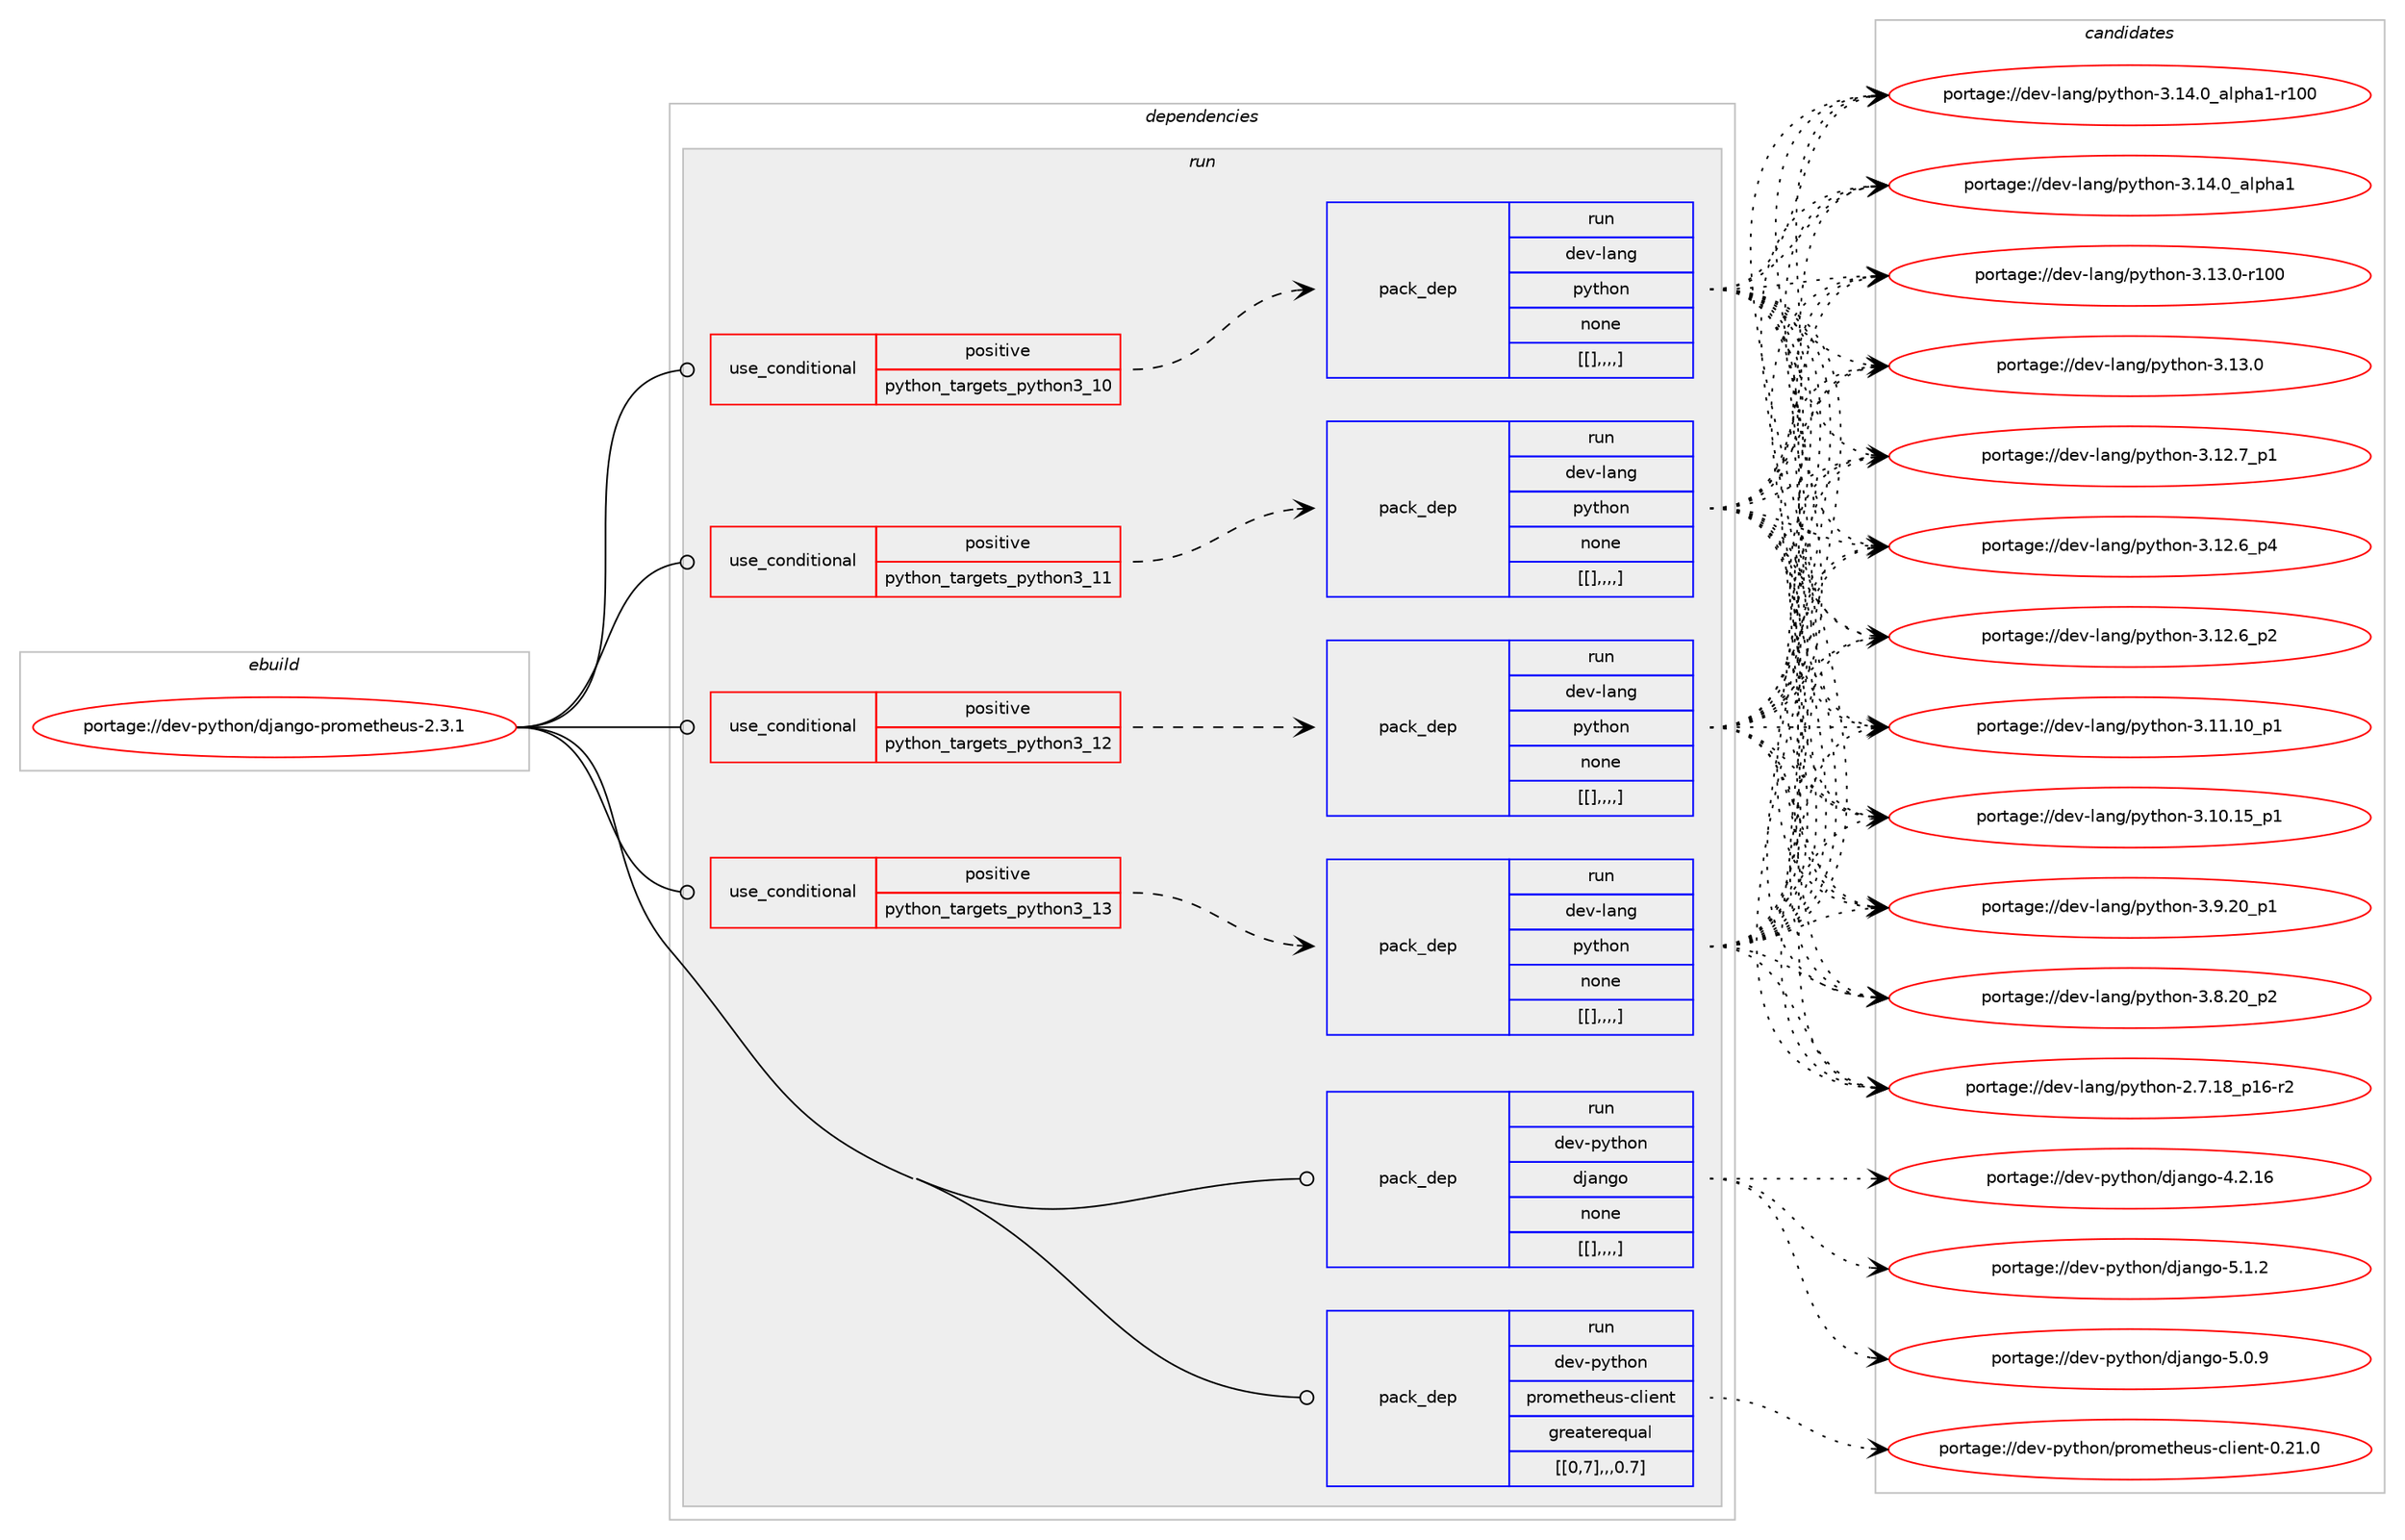 digraph prolog {

# *************
# Graph options
# *************

newrank=true;
concentrate=true;
compound=true;
graph [rankdir=LR,fontname=Helvetica,fontsize=10,ranksep=1.5];#, ranksep=2.5, nodesep=0.2];
edge  [arrowhead=vee];
node  [fontname=Helvetica,fontsize=10];

# **********
# The ebuild
# **********

subgraph cluster_leftcol {
color=gray;
label=<<i>ebuild</i>>;
id [label="portage://dev-python/django-prometheus-2.3.1", color=red, width=4, href="../dev-python/django-prometheus-2.3.1.svg"];
}

# ****************
# The dependencies
# ****************

subgraph cluster_midcol {
color=gray;
label=<<i>dependencies</i>>;
subgraph cluster_compile {
fillcolor="#eeeeee";
style=filled;
label=<<i>compile</i>>;
}
subgraph cluster_compileandrun {
fillcolor="#eeeeee";
style=filled;
label=<<i>compile and run</i>>;
}
subgraph cluster_run {
fillcolor="#eeeeee";
style=filled;
label=<<i>run</i>>;
subgraph cond34589 {
dependency150968 [label=<<TABLE BORDER="0" CELLBORDER="1" CELLSPACING="0" CELLPADDING="4"><TR><TD ROWSPAN="3" CELLPADDING="10">use_conditional</TD></TR><TR><TD>positive</TD></TR><TR><TD>python_targets_python3_10</TD></TR></TABLE>>, shape=none, color=red];
subgraph pack115065 {
dependency150970 [label=<<TABLE BORDER="0" CELLBORDER="1" CELLSPACING="0" CELLPADDING="4" WIDTH="220"><TR><TD ROWSPAN="6" CELLPADDING="30">pack_dep</TD></TR><TR><TD WIDTH="110">run</TD></TR><TR><TD>dev-lang</TD></TR><TR><TD>python</TD></TR><TR><TD>none</TD></TR><TR><TD>[[],,,,]</TD></TR></TABLE>>, shape=none, color=blue];
}
dependency150968:e -> dependency150970:w [weight=20,style="dashed",arrowhead="vee"];
}
id:e -> dependency150968:w [weight=20,style="solid",arrowhead="odot"];
subgraph cond34617 {
dependency151088 [label=<<TABLE BORDER="0" CELLBORDER="1" CELLSPACING="0" CELLPADDING="4"><TR><TD ROWSPAN="3" CELLPADDING="10">use_conditional</TD></TR><TR><TD>positive</TD></TR><TR><TD>python_targets_python3_11</TD></TR></TABLE>>, shape=none, color=red];
subgraph pack115137 {
dependency151093 [label=<<TABLE BORDER="0" CELLBORDER="1" CELLSPACING="0" CELLPADDING="4" WIDTH="220"><TR><TD ROWSPAN="6" CELLPADDING="30">pack_dep</TD></TR><TR><TD WIDTH="110">run</TD></TR><TR><TD>dev-lang</TD></TR><TR><TD>python</TD></TR><TR><TD>none</TD></TR><TR><TD>[[],,,,]</TD></TR></TABLE>>, shape=none, color=blue];
}
dependency151088:e -> dependency151093:w [weight=20,style="dashed",arrowhead="vee"];
}
id:e -> dependency151088:w [weight=20,style="solid",arrowhead="odot"];
subgraph cond34648 {
dependency151115 [label=<<TABLE BORDER="0" CELLBORDER="1" CELLSPACING="0" CELLPADDING="4"><TR><TD ROWSPAN="3" CELLPADDING="10">use_conditional</TD></TR><TR><TD>positive</TD></TR><TR><TD>python_targets_python3_12</TD></TR></TABLE>>, shape=none, color=red];
subgraph pack115151 {
dependency151118 [label=<<TABLE BORDER="0" CELLBORDER="1" CELLSPACING="0" CELLPADDING="4" WIDTH="220"><TR><TD ROWSPAN="6" CELLPADDING="30">pack_dep</TD></TR><TR><TD WIDTH="110">run</TD></TR><TR><TD>dev-lang</TD></TR><TR><TD>python</TD></TR><TR><TD>none</TD></TR><TR><TD>[[],,,,]</TD></TR></TABLE>>, shape=none, color=blue];
}
dependency151115:e -> dependency151118:w [weight=20,style="dashed",arrowhead="vee"];
}
id:e -> dependency151115:w [weight=20,style="solid",arrowhead="odot"];
subgraph cond34664 {
dependency151148 [label=<<TABLE BORDER="0" CELLBORDER="1" CELLSPACING="0" CELLPADDING="4"><TR><TD ROWSPAN="3" CELLPADDING="10">use_conditional</TD></TR><TR><TD>positive</TD></TR><TR><TD>python_targets_python3_13</TD></TR></TABLE>>, shape=none, color=red];
subgraph pack115169 {
dependency151151 [label=<<TABLE BORDER="0" CELLBORDER="1" CELLSPACING="0" CELLPADDING="4" WIDTH="220"><TR><TD ROWSPAN="6" CELLPADDING="30">pack_dep</TD></TR><TR><TD WIDTH="110">run</TD></TR><TR><TD>dev-lang</TD></TR><TR><TD>python</TD></TR><TR><TD>none</TD></TR><TR><TD>[[],,,,]</TD></TR></TABLE>>, shape=none, color=blue];
}
dependency151148:e -> dependency151151:w [weight=20,style="dashed",arrowhead="vee"];
}
id:e -> dependency151148:w [weight=20,style="solid",arrowhead="odot"];
subgraph pack115172 {
dependency151158 [label=<<TABLE BORDER="0" CELLBORDER="1" CELLSPACING="0" CELLPADDING="4" WIDTH="220"><TR><TD ROWSPAN="6" CELLPADDING="30">pack_dep</TD></TR><TR><TD WIDTH="110">run</TD></TR><TR><TD>dev-python</TD></TR><TR><TD>django</TD></TR><TR><TD>none</TD></TR><TR><TD>[[],,,,]</TD></TR></TABLE>>, shape=none, color=blue];
}
id:e -> dependency151158:w [weight=20,style="solid",arrowhead="odot"];
subgraph pack115203 {
dependency151203 [label=<<TABLE BORDER="0" CELLBORDER="1" CELLSPACING="0" CELLPADDING="4" WIDTH="220"><TR><TD ROWSPAN="6" CELLPADDING="30">pack_dep</TD></TR><TR><TD WIDTH="110">run</TD></TR><TR><TD>dev-python</TD></TR><TR><TD>prometheus-client</TD></TR><TR><TD>greaterequal</TD></TR><TR><TD>[[0,7],,,0.7]</TD></TR></TABLE>>, shape=none, color=blue];
}
id:e -> dependency151203:w [weight=20,style="solid",arrowhead="odot"];
}
}

# **************
# The candidates
# **************

subgraph cluster_choices {
rank=same;
color=gray;
label=<<i>candidates</i>>;

subgraph choice115012 {
color=black;
nodesep=1;
choice100101118451089711010347112121116104111110455146495246489597108112104974945114494848 [label="portage://dev-lang/python-3.14.0_alpha1-r100", color=red, width=4,href="../dev-lang/python-3.14.0_alpha1-r100.svg"];
choice1001011184510897110103471121211161041111104551464952464895971081121049749 [label="portage://dev-lang/python-3.14.0_alpha1", color=red, width=4,href="../dev-lang/python-3.14.0_alpha1.svg"];
choice1001011184510897110103471121211161041111104551464951464845114494848 [label="portage://dev-lang/python-3.13.0-r100", color=red, width=4,href="../dev-lang/python-3.13.0-r100.svg"];
choice10010111845108971101034711212111610411111045514649514648 [label="portage://dev-lang/python-3.13.0", color=red, width=4,href="../dev-lang/python-3.13.0.svg"];
choice100101118451089711010347112121116104111110455146495046559511249 [label="portage://dev-lang/python-3.12.7_p1", color=red, width=4,href="../dev-lang/python-3.12.7_p1.svg"];
choice100101118451089711010347112121116104111110455146495046549511252 [label="portage://dev-lang/python-3.12.6_p4", color=red, width=4,href="../dev-lang/python-3.12.6_p4.svg"];
choice100101118451089711010347112121116104111110455146495046549511250 [label="portage://dev-lang/python-3.12.6_p2", color=red, width=4,href="../dev-lang/python-3.12.6_p2.svg"];
choice10010111845108971101034711212111610411111045514649494649489511249 [label="portage://dev-lang/python-3.11.10_p1", color=red, width=4,href="../dev-lang/python-3.11.10_p1.svg"];
choice10010111845108971101034711212111610411111045514649484649539511249 [label="portage://dev-lang/python-3.10.15_p1", color=red, width=4,href="../dev-lang/python-3.10.15_p1.svg"];
choice100101118451089711010347112121116104111110455146574650489511249 [label="portage://dev-lang/python-3.9.20_p1", color=red, width=4,href="../dev-lang/python-3.9.20_p1.svg"];
choice100101118451089711010347112121116104111110455146564650489511250 [label="portage://dev-lang/python-3.8.20_p2", color=red, width=4,href="../dev-lang/python-3.8.20_p2.svg"];
choice100101118451089711010347112121116104111110455046554649569511249544511450 [label="portage://dev-lang/python-2.7.18_p16-r2", color=red, width=4,href="../dev-lang/python-2.7.18_p16-r2.svg"];
dependency150970:e -> choice100101118451089711010347112121116104111110455146495246489597108112104974945114494848:w [style=dotted,weight="100"];
dependency150970:e -> choice1001011184510897110103471121211161041111104551464952464895971081121049749:w [style=dotted,weight="100"];
dependency150970:e -> choice1001011184510897110103471121211161041111104551464951464845114494848:w [style=dotted,weight="100"];
dependency150970:e -> choice10010111845108971101034711212111610411111045514649514648:w [style=dotted,weight="100"];
dependency150970:e -> choice100101118451089711010347112121116104111110455146495046559511249:w [style=dotted,weight="100"];
dependency150970:e -> choice100101118451089711010347112121116104111110455146495046549511252:w [style=dotted,weight="100"];
dependency150970:e -> choice100101118451089711010347112121116104111110455146495046549511250:w [style=dotted,weight="100"];
dependency150970:e -> choice10010111845108971101034711212111610411111045514649494649489511249:w [style=dotted,weight="100"];
dependency150970:e -> choice10010111845108971101034711212111610411111045514649484649539511249:w [style=dotted,weight="100"];
dependency150970:e -> choice100101118451089711010347112121116104111110455146574650489511249:w [style=dotted,weight="100"];
dependency150970:e -> choice100101118451089711010347112121116104111110455146564650489511250:w [style=dotted,weight="100"];
dependency150970:e -> choice100101118451089711010347112121116104111110455046554649569511249544511450:w [style=dotted,weight="100"];
}
subgraph choice115018 {
color=black;
nodesep=1;
choice100101118451089711010347112121116104111110455146495246489597108112104974945114494848 [label="portage://dev-lang/python-3.14.0_alpha1-r100", color=red, width=4,href="../dev-lang/python-3.14.0_alpha1-r100.svg"];
choice1001011184510897110103471121211161041111104551464952464895971081121049749 [label="portage://dev-lang/python-3.14.0_alpha1", color=red, width=4,href="../dev-lang/python-3.14.0_alpha1.svg"];
choice1001011184510897110103471121211161041111104551464951464845114494848 [label="portage://dev-lang/python-3.13.0-r100", color=red, width=4,href="../dev-lang/python-3.13.0-r100.svg"];
choice10010111845108971101034711212111610411111045514649514648 [label="portage://dev-lang/python-3.13.0", color=red, width=4,href="../dev-lang/python-3.13.0.svg"];
choice100101118451089711010347112121116104111110455146495046559511249 [label="portage://dev-lang/python-3.12.7_p1", color=red, width=4,href="../dev-lang/python-3.12.7_p1.svg"];
choice100101118451089711010347112121116104111110455146495046549511252 [label="portage://dev-lang/python-3.12.6_p4", color=red, width=4,href="../dev-lang/python-3.12.6_p4.svg"];
choice100101118451089711010347112121116104111110455146495046549511250 [label="portage://dev-lang/python-3.12.6_p2", color=red, width=4,href="../dev-lang/python-3.12.6_p2.svg"];
choice10010111845108971101034711212111610411111045514649494649489511249 [label="portage://dev-lang/python-3.11.10_p1", color=red, width=4,href="../dev-lang/python-3.11.10_p1.svg"];
choice10010111845108971101034711212111610411111045514649484649539511249 [label="portage://dev-lang/python-3.10.15_p1", color=red, width=4,href="../dev-lang/python-3.10.15_p1.svg"];
choice100101118451089711010347112121116104111110455146574650489511249 [label="portage://dev-lang/python-3.9.20_p1", color=red, width=4,href="../dev-lang/python-3.9.20_p1.svg"];
choice100101118451089711010347112121116104111110455146564650489511250 [label="portage://dev-lang/python-3.8.20_p2", color=red, width=4,href="../dev-lang/python-3.8.20_p2.svg"];
choice100101118451089711010347112121116104111110455046554649569511249544511450 [label="portage://dev-lang/python-2.7.18_p16-r2", color=red, width=4,href="../dev-lang/python-2.7.18_p16-r2.svg"];
dependency151093:e -> choice100101118451089711010347112121116104111110455146495246489597108112104974945114494848:w [style=dotted,weight="100"];
dependency151093:e -> choice1001011184510897110103471121211161041111104551464952464895971081121049749:w [style=dotted,weight="100"];
dependency151093:e -> choice1001011184510897110103471121211161041111104551464951464845114494848:w [style=dotted,weight="100"];
dependency151093:e -> choice10010111845108971101034711212111610411111045514649514648:w [style=dotted,weight="100"];
dependency151093:e -> choice100101118451089711010347112121116104111110455146495046559511249:w [style=dotted,weight="100"];
dependency151093:e -> choice100101118451089711010347112121116104111110455146495046549511252:w [style=dotted,weight="100"];
dependency151093:e -> choice100101118451089711010347112121116104111110455146495046549511250:w [style=dotted,weight="100"];
dependency151093:e -> choice10010111845108971101034711212111610411111045514649494649489511249:w [style=dotted,weight="100"];
dependency151093:e -> choice10010111845108971101034711212111610411111045514649484649539511249:w [style=dotted,weight="100"];
dependency151093:e -> choice100101118451089711010347112121116104111110455146574650489511249:w [style=dotted,weight="100"];
dependency151093:e -> choice100101118451089711010347112121116104111110455146564650489511250:w [style=dotted,weight="100"];
dependency151093:e -> choice100101118451089711010347112121116104111110455046554649569511249544511450:w [style=dotted,weight="100"];
}
subgraph choice115031 {
color=black;
nodesep=1;
choice100101118451089711010347112121116104111110455146495246489597108112104974945114494848 [label="portage://dev-lang/python-3.14.0_alpha1-r100", color=red, width=4,href="../dev-lang/python-3.14.0_alpha1-r100.svg"];
choice1001011184510897110103471121211161041111104551464952464895971081121049749 [label="portage://dev-lang/python-3.14.0_alpha1", color=red, width=4,href="../dev-lang/python-3.14.0_alpha1.svg"];
choice1001011184510897110103471121211161041111104551464951464845114494848 [label="portage://dev-lang/python-3.13.0-r100", color=red, width=4,href="../dev-lang/python-3.13.0-r100.svg"];
choice10010111845108971101034711212111610411111045514649514648 [label="portage://dev-lang/python-3.13.0", color=red, width=4,href="../dev-lang/python-3.13.0.svg"];
choice100101118451089711010347112121116104111110455146495046559511249 [label="portage://dev-lang/python-3.12.7_p1", color=red, width=4,href="../dev-lang/python-3.12.7_p1.svg"];
choice100101118451089711010347112121116104111110455146495046549511252 [label="portage://dev-lang/python-3.12.6_p4", color=red, width=4,href="../dev-lang/python-3.12.6_p4.svg"];
choice100101118451089711010347112121116104111110455146495046549511250 [label="portage://dev-lang/python-3.12.6_p2", color=red, width=4,href="../dev-lang/python-3.12.6_p2.svg"];
choice10010111845108971101034711212111610411111045514649494649489511249 [label="portage://dev-lang/python-3.11.10_p1", color=red, width=4,href="../dev-lang/python-3.11.10_p1.svg"];
choice10010111845108971101034711212111610411111045514649484649539511249 [label="portage://dev-lang/python-3.10.15_p1", color=red, width=4,href="../dev-lang/python-3.10.15_p1.svg"];
choice100101118451089711010347112121116104111110455146574650489511249 [label="portage://dev-lang/python-3.9.20_p1", color=red, width=4,href="../dev-lang/python-3.9.20_p1.svg"];
choice100101118451089711010347112121116104111110455146564650489511250 [label="portage://dev-lang/python-3.8.20_p2", color=red, width=4,href="../dev-lang/python-3.8.20_p2.svg"];
choice100101118451089711010347112121116104111110455046554649569511249544511450 [label="portage://dev-lang/python-2.7.18_p16-r2", color=red, width=4,href="../dev-lang/python-2.7.18_p16-r2.svg"];
dependency151118:e -> choice100101118451089711010347112121116104111110455146495246489597108112104974945114494848:w [style=dotted,weight="100"];
dependency151118:e -> choice1001011184510897110103471121211161041111104551464952464895971081121049749:w [style=dotted,weight="100"];
dependency151118:e -> choice1001011184510897110103471121211161041111104551464951464845114494848:w [style=dotted,weight="100"];
dependency151118:e -> choice10010111845108971101034711212111610411111045514649514648:w [style=dotted,weight="100"];
dependency151118:e -> choice100101118451089711010347112121116104111110455146495046559511249:w [style=dotted,weight="100"];
dependency151118:e -> choice100101118451089711010347112121116104111110455146495046549511252:w [style=dotted,weight="100"];
dependency151118:e -> choice100101118451089711010347112121116104111110455146495046549511250:w [style=dotted,weight="100"];
dependency151118:e -> choice10010111845108971101034711212111610411111045514649494649489511249:w [style=dotted,weight="100"];
dependency151118:e -> choice10010111845108971101034711212111610411111045514649484649539511249:w [style=dotted,weight="100"];
dependency151118:e -> choice100101118451089711010347112121116104111110455146574650489511249:w [style=dotted,weight="100"];
dependency151118:e -> choice100101118451089711010347112121116104111110455146564650489511250:w [style=dotted,weight="100"];
dependency151118:e -> choice100101118451089711010347112121116104111110455046554649569511249544511450:w [style=dotted,weight="100"];
}
subgraph choice115054 {
color=black;
nodesep=1;
choice100101118451089711010347112121116104111110455146495246489597108112104974945114494848 [label="portage://dev-lang/python-3.14.0_alpha1-r100", color=red, width=4,href="../dev-lang/python-3.14.0_alpha1-r100.svg"];
choice1001011184510897110103471121211161041111104551464952464895971081121049749 [label="portage://dev-lang/python-3.14.0_alpha1", color=red, width=4,href="../dev-lang/python-3.14.0_alpha1.svg"];
choice1001011184510897110103471121211161041111104551464951464845114494848 [label="portage://dev-lang/python-3.13.0-r100", color=red, width=4,href="../dev-lang/python-3.13.0-r100.svg"];
choice10010111845108971101034711212111610411111045514649514648 [label="portage://dev-lang/python-3.13.0", color=red, width=4,href="../dev-lang/python-3.13.0.svg"];
choice100101118451089711010347112121116104111110455146495046559511249 [label="portage://dev-lang/python-3.12.7_p1", color=red, width=4,href="../dev-lang/python-3.12.7_p1.svg"];
choice100101118451089711010347112121116104111110455146495046549511252 [label="portage://dev-lang/python-3.12.6_p4", color=red, width=4,href="../dev-lang/python-3.12.6_p4.svg"];
choice100101118451089711010347112121116104111110455146495046549511250 [label="portage://dev-lang/python-3.12.6_p2", color=red, width=4,href="../dev-lang/python-3.12.6_p2.svg"];
choice10010111845108971101034711212111610411111045514649494649489511249 [label="portage://dev-lang/python-3.11.10_p1", color=red, width=4,href="../dev-lang/python-3.11.10_p1.svg"];
choice10010111845108971101034711212111610411111045514649484649539511249 [label="portage://dev-lang/python-3.10.15_p1", color=red, width=4,href="../dev-lang/python-3.10.15_p1.svg"];
choice100101118451089711010347112121116104111110455146574650489511249 [label="portage://dev-lang/python-3.9.20_p1", color=red, width=4,href="../dev-lang/python-3.9.20_p1.svg"];
choice100101118451089711010347112121116104111110455146564650489511250 [label="portage://dev-lang/python-3.8.20_p2", color=red, width=4,href="../dev-lang/python-3.8.20_p2.svg"];
choice100101118451089711010347112121116104111110455046554649569511249544511450 [label="portage://dev-lang/python-2.7.18_p16-r2", color=red, width=4,href="../dev-lang/python-2.7.18_p16-r2.svg"];
dependency151151:e -> choice100101118451089711010347112121116104111110455146495246489597108112104974945114494848:w [style=dotted,weight="100"];
dependency151151:e -> choice1001011184510897110103471121211161041111104551464952464895971081121049749:w [style=dotted,weight="100"];
dependency151151:e -> choice1001011184510897110103471121211161041111104551464951464845114494848:w [style=dotted,weight="100"];
dependency151151:e -> choice10010111845108971101034711212111610411111045514649514648:w [style=dotted,weight="100"];
dependency151151:e -> choice100101118451089711010347112121116104111110455146495046559511249:w [style=dotted,weight="100"];
dependency151151:e -> choice100101118451089711010347112121116104111110455146495046549511252:w [style=dotted,weight="100"];
dependency151151:e -> choice100101118451089711010347112121116104111110455146495046549511250:w [style=dotted,weight="100"];
dependency151151:e -> choice10010111845108971101034711212111610411111045514649494649489511249:w [style=dotted,weight="100"];
dependency151151:e -> choice10010111845108971101034711212111610411111045514649484649539511249:w [style=dotted,weight="100"];
dependency151151:e -> choice100101118451089711010347112121116104111110455146574650489511249:w [style=dotted,weight="100"];
dependency151151:e -> choice100101118451089711010347112121116104111110455146564650489511250:w [style=dotted,weight="100"];
dependency151151:e -> choice100101118451089711010347112121116104111110455046554649569511249544511450:w [style=dotted,weight="100"];
}
subgraph choice115067 {
color=black;
nodesep=1;
choice100101118451121211161041111104710010697110103111455346494650 [label="portage://dev-python/django-5.1.2", color=red, width=4,href="../dev-python/django-5.1.2.svg"];
choice100101118451121211161041111104710010697110103111455346484657 [label="portage://dev-python/django-5.0.9", color=red, width=4,href="../dev-python/django-5.0.9.svg"];
choice10010111845112121116104111110471001069711010311145524650464954 [label="portage://dev-python/django-4.2.16", color=red, width=4,href="../dev-python/django-4.2.16.svg"];
dependency151158:e -> choice100101118451121211161041111104710010697110103111455346494650:w [style=dotted,weight="100"];
dependency151158:e -> choice100101118451121211161041111104710010697110103111455346484657:w [style=dotted,weight="100"];
dependency151158:e -> choice10010111845112121116104111110471001069711010311145524650464954:w [style=dotted,weight="100"];
}
subgraph choice115127 {
color=black;
nodesep=1;
choice1001011184511212111610411111047112114111109101116104101117115459910810510111011645484650494648 [label="portage://dev-python/prometheus-client-0.21.0", color=red, width=4,href="../dev-python/prometheus-client-0.21.0.svg"];
dependency151203:e -> choice1001011184511212111610411111047112114111109101116104101117115459910810510111011645484650494648:w [style=dotted,weight="100"];
}
}

}
